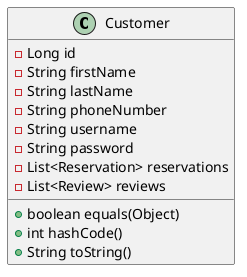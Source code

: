 @startuml
class Customer {
- Long id
- String firstName
- String lastName
- String phoneNumber
- String username
- String password
- List<Reservation> reservations
- List<Review> reviews
+ boolean equals(Object)
+ int hashCode()
+ String toString()
}
@enduml